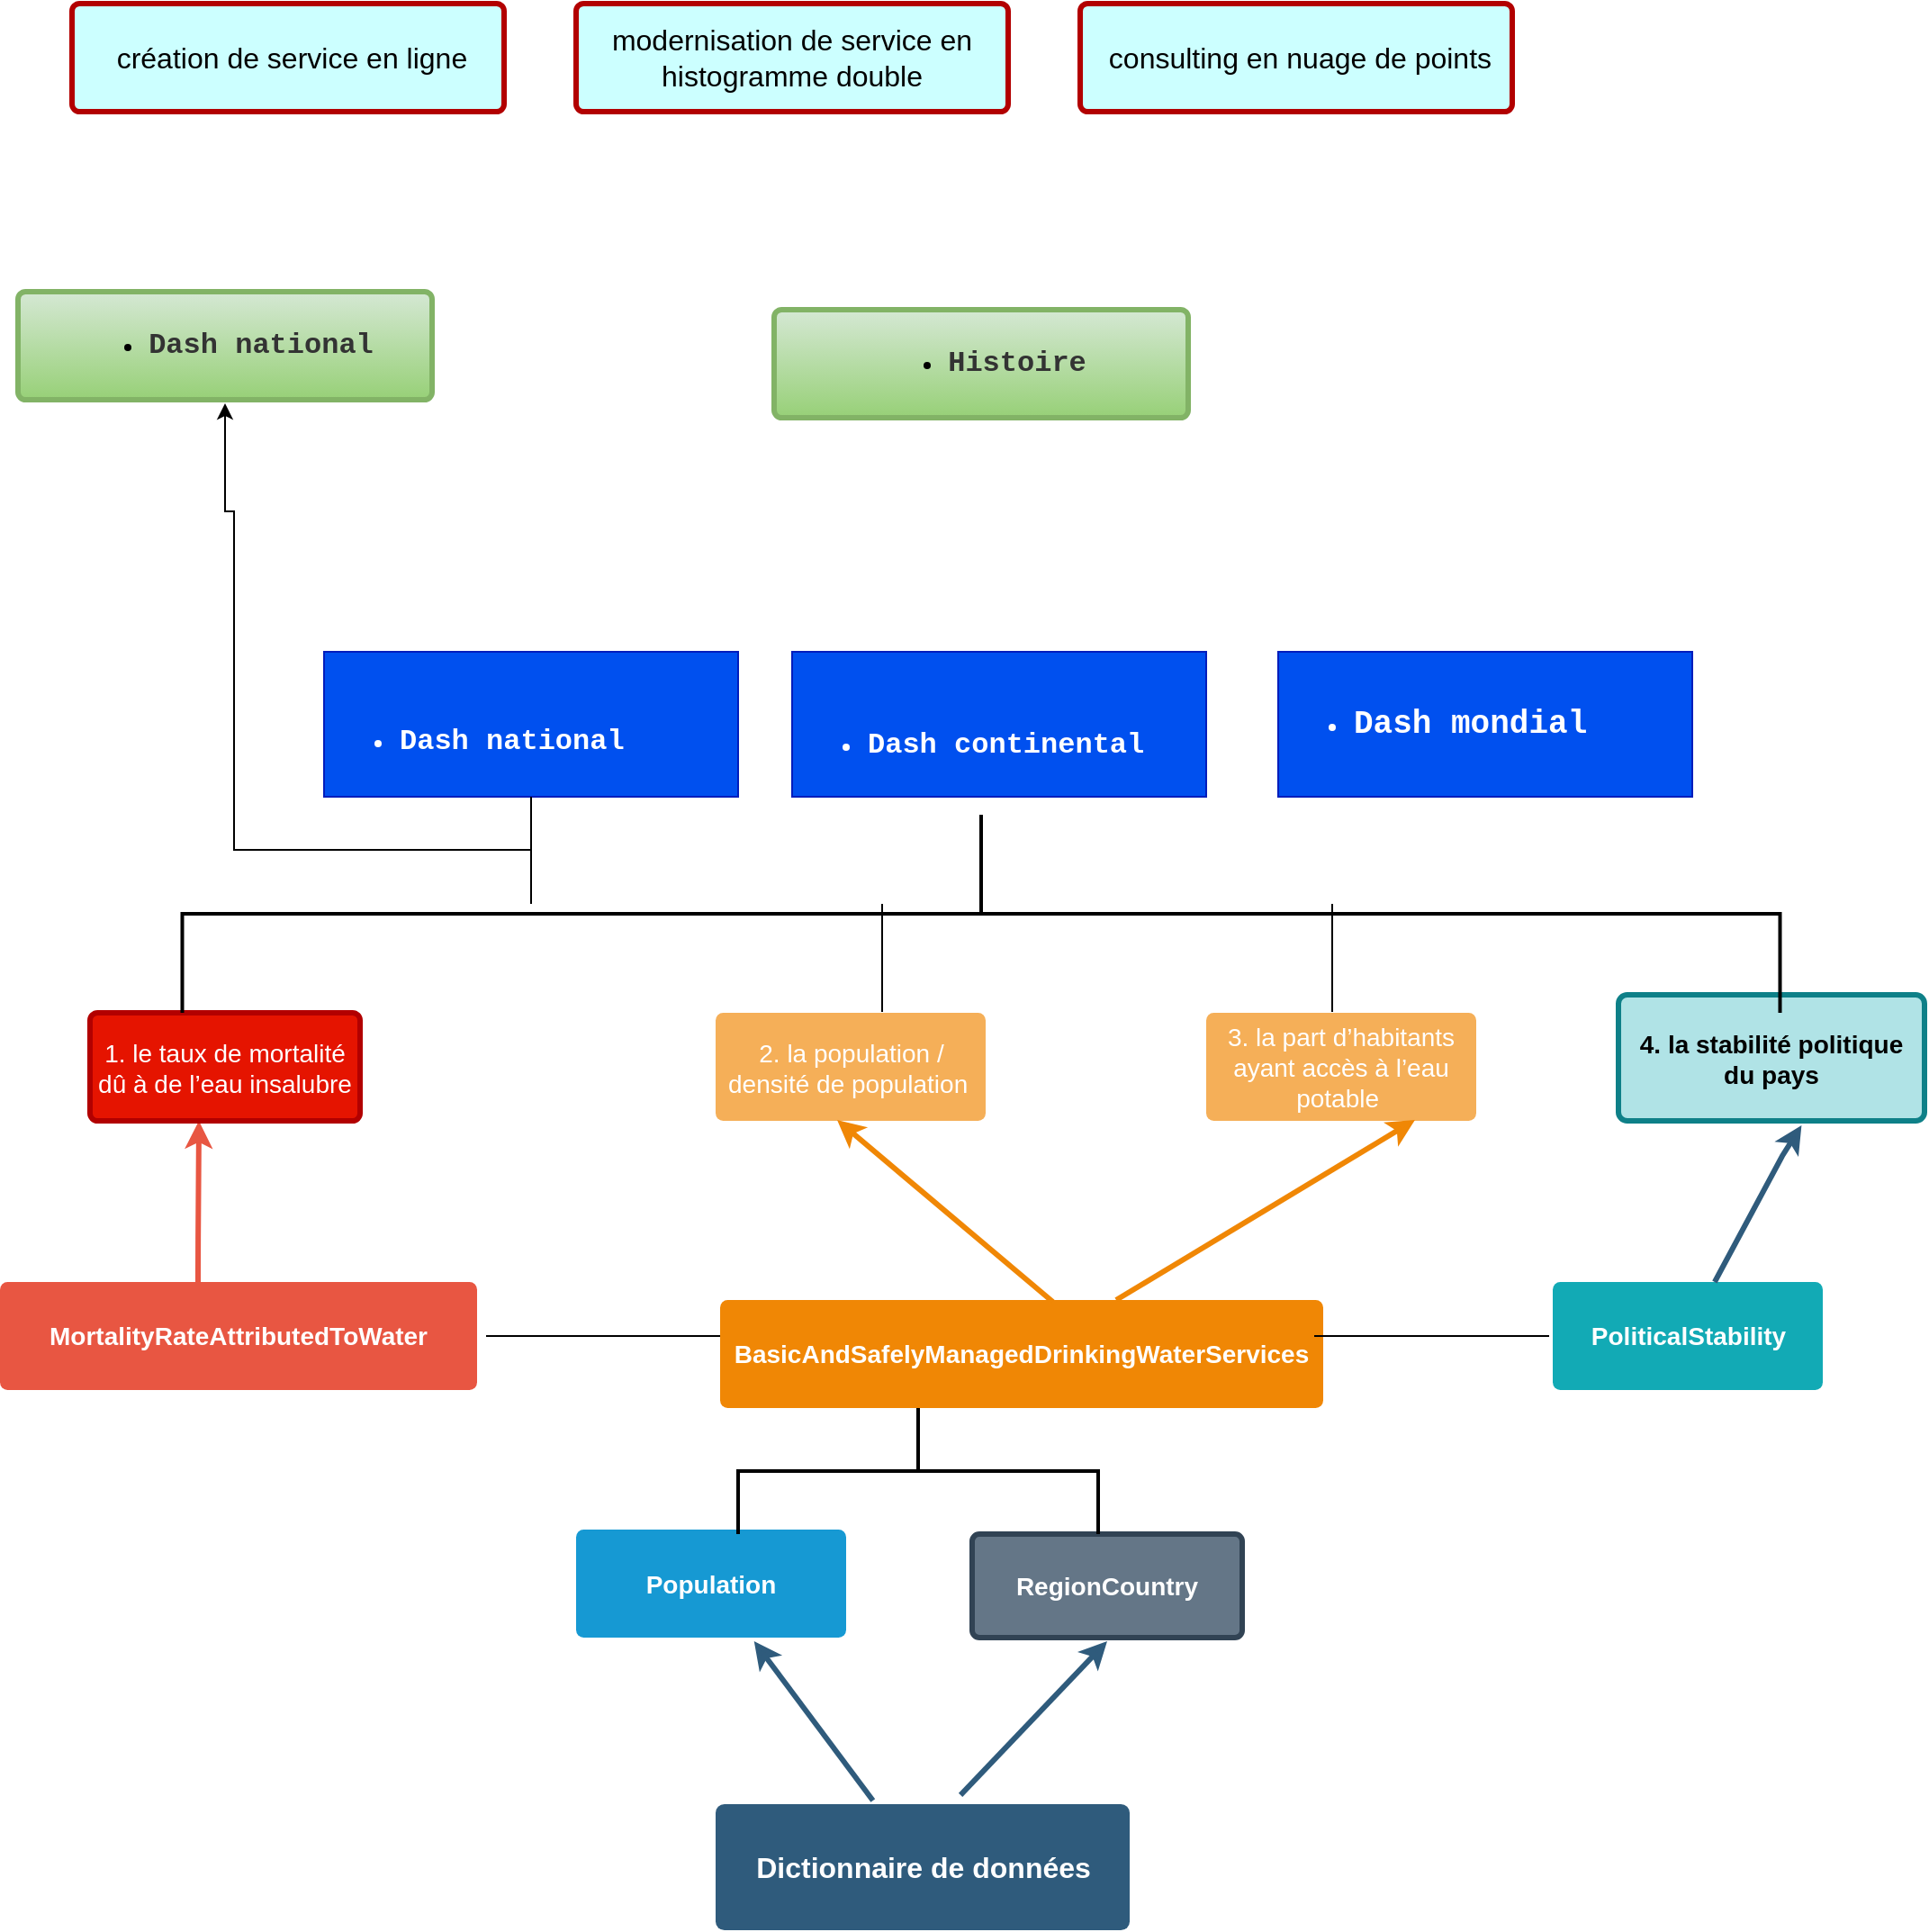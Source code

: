 <mxfile version="17.4.6" type="github">
  <diagram id="6a731a19-8d31-9384-78a2-239565b7b9f0" name="Page-1">
    <mxGraphModel dx="1576" dy="1683" grid="1" gridSize="10" guides="1" tooltips="1" connect="1" arrows="1" fold="1" page="1" pageScale="1" pageWidth="1169" pageHeight="827" background="none" math="0" shadow="0">
      <root>
        <mxCell id="0" />
        <mxCell id="1" parent="0" />
        <mxCell id="1747" value="" style="edgeStyle=none;rounded=0;jumpStyle=none;html=1;shadow=0;labelBackgroundColor=none;startArrow=none;startFill=0;endArrow=classic;endFill=1;jettySize=auto;orthogonalLoop=1;strokeColor=#2F5B7C;strokeWidth=3;fontFamily=Helvetica;fontSize=16;fontColor=#23445D;spacing=5;" parent="1" source="1749" target="1760" edge="1">
          <mxGeometry relative="1" as="geometry" />
        </mxCell>
        <mxCell id="1749" value="Dictionnaire de données" style="rounded=1;whiteSpace=wrap;html=1;shadow=0;labelBackgroundColor=none;strokeColor=none;strokeWidth=3;fillColor=#2F5B7C;fontFamily=Helvetica;fontSize=16;fontColor=#FFFFFF;align=center;fontStyle=1;spacing=5;arcSize=7;perimeterSpacing=2;" parent="1" vertex="1">
          <mxGeometry x="497.5" y="490" width="230" height="70" as="geometry" />
        </mxCell>
        <mxCell id="1750" value="" style="edgeStyle=none;rounded=1;jumpStyle=none;html=1;shadow=0;labelBackgroundColor=none;startArrow=none;startFill=0;jettySize=auto;orthogonalLoop=1;strokeColor=#E85642;strokeWidth=3;fontFamily=Helvetica;fontSize=14;fontColor=#FFFFFF;spacing=5;fontStyle=1;fillColor=#b0e3e6;" parent="1" edge="1">
          <mxGeometry relative="1" as="geometry">
            <mxPoint x="210" y="210" as="sourcePoint" />
            <mxPoint x="210.5" y="110.5" as="targetPoint" />
            <Array as="points">
              <mxPoint x="210" y="186" />
            </Array>
          </mxGeometry>
        </mxCell>
        <mxCell id="1753" value="MortalityRateAttributedToWater" style="rounded=1;whiteSpace=wrap;html=1;shadow=0;labelBackgroundColor=none;strokeColor=none;strokeWidth=3;fillColor=#e85642;fontFamily=Helvetica;fontSize=14;fontColor=#FFFFFF;align=center;spacing=5;fontStyle=1;arcSize=7;perimeterSpacing=2;" parent="1" vertex="1">
          <mxGeometry x="100" y="200" width="265" height="60" as="geometry" />
        </mxCell>
        <mxCell id="1760" value="Population" style="rounded=1;whiteSpace=wrap;html=1;shadow=0;labelBackgroundColor=none;strokeColor=none;strokeWidth=3;fillColor=#1699d3;fontFamily=Helvetica;fontSize=14;fontColor=#FFFFFF;align=center;spacing=5;fontStyle=1;arcSize=7;perimeterSpacing=2;" parent="1" vertex="1">
          <mxGeometry x="420" y="337.5" width="150" height="60" as="geometry" />
        </mxCell>
        <mxCell id="1764" value="BasicAndSafelyManagedDrinkingWaterServices" style="rounded=1;whiteSpace=wrap;html=1;shadow=0;labelBackgroundColor=none;strokeColor=none;strokeWidth=3;fillColor=#F08705;fontFamily=Helvetica;fontSize=14;fontColor=#FFFFFF;align=center;spacing=5;fontStyle=1;arcSize=7;perimeterSpacing=2;" parent="1" vertex="1">
          <mxGeometry x="500" y="210" width="335" height="60" as="geometry" />
        </mxCell>
        <mxCell id="1767" value="3. la part d’habitants ayant accès à l’eau potable&amp;nbsp;" style="rounded=1;whiteSpace=wrap;html=1;shadow=0;labelBackgroundColor=none;strokeColor=none;strokeWidth=3;fillColor=#f5af58;fontFamily=Helvetica;fontSize=14;fontColor=#FFFFFF;align=center;spacing=5;arcSize=7;perimeterSpacing=2;" parent="1" vertex="1">
          <mxGeometry x="770" y="50.5" width="150" height="60" as="geometry" />
        </mxCell>
        <mxCell id="1768" value="" style="edgeStyle=none;rounded=0;jumpStyle=none;html=1;shadow=0;labelBackgroundColor=none;startArrow=none;startFill=0;endArrow=classic;endFill=1;jettySize=auto;orthogonalLoop=1;strokeColor=#F08705;strokeWidth=3;fontFamily=Helvetica;fontSize=14;fontColor=#FFFFFF;spacing=5;" parent="1" edge="1">
          <mxGeometry relative="1" as="geometry">
            <mxPoint x="886" y="110" as="targetPoint" />
            <Array as="points" />
            <mxPoint x="720" y="210" as="sourcePoint" />
          </mxGeometry>
        </mxCell>
        <mxCell id="1771" value="PoliticalStability" style="rounded=1;whiteSpace=wrap;html=1;shadow=0;labelBackgroundColor=none;strokeColor=none;strokeWidth=3;fillColor=#12aab5;fontFamily=Helvetica;fontSize=14;fontColor=#FFFFFF;align=center;spacing=5;fontStyle=1;arcSize=7;perimeterSpacing=2;" parent="1" vertex="1">
          <mxGeometry x="962.5" y="200.0" width="150" height="60" as="geometry" />
        </mxCell>
        <mxCell id="s1B0IG4P6IQ7_TNpiz-R-1783" value="1. le taux de mortalité dû à de l’eau insalubre" style="rounded=1;whiteSpace=wrap;html=1;shadow=0;labelBackgroundColor=none;strokeColor=#B20000;strokeWidth=3;fillColor=#e51400;fontFamily=Helvetica;fontSize=14;fontColor=#ffffff;align=center;spacing=5;arcSize=7;perimeterSpacing=2;" parent="1" vertex="1">
          <mxGeometry x="150" y="50.5" width="150" height="60" as="geometry" />
        </mxCell>
        <mxCell id="s1B0IG4P6IQ7_TNpiz-R-1784" value="2. la population / densité de population&amp;nbsp;" style="rounded=1;whiteSpace=wrap;html=1;shadow=0;labelBackgroundColor=none;strokeColor=none;strokeWidth=3;fillColor=#f5af58;fontFamily=Helvetica;fontSize=14;fontColor=#FFFFFF;align=center;spacing=5;arcSize=7;perimeterSpacing=2;" parent="1" vertex="1">
          <mxGeometry x="497.5" y="50.5" width="150" height="60" as="geometry" />
        </mxCell>
        <mxCell id="s1B0IG4P6IQ7_TNpiz-R-1799" value="" style="edgeStyle=none;rounded=0;jumpStyle=none;html=1;shadow=0;labelBackgroundColor=none;startArrow=none;startFill=0;endArrow=classic;endFill=1;jettySize=auto;orthogonalLoop=1;strokeColor=#2F5B7C;strokeWidth=3;fontFamily=Helvetica;fontSize=16;fontColor=#23445D;spacing=5;exitX=0.597;exitY=0.031;exitDx=0;exitDy=0;exitPerimeter=0;entryX=0.596;entryY=1.007;entryDx=0;entryDy=0;entryPerimeter=0;" parent="1" source="1771" target="s1B0IG4P6IQ7_TNpiz-R-1800" edge="1">
          <mxGeometry relative="1" as="geometry">
            <mxPoint x="1090" y="187.75" as="sourcePoint" />
            <mxPoint x="1100" y="120" as="targetPoint" />
            <Array as="points">
              <mxPoint x="1090" y="130" />
            </Array>
          </mxGeometry>
        </mxCell>
        <mxCell id="s1B0IG4P6IQ7_TNpiz-R-1800" value="4. la stabilité politique du pays" style="rounded=1;whiteSpace=wrap;html=1;shadow=0;labelBackgroundColor=none;strokeColor=#0e8088;strokeWidth=3;fillColor=#b0e3e6;fontFamily=Helvetica;fontSize=14;align=center;spacing=5;fontStyle=1;arcSize=7;perimeterSpacing=2;" parent="1" vertex="1">
          <mxGeometry x="999" y="40.5" width="170" height="70" as="geometry" />
        </mxCell>
        <mxCell id="Hlo--RBdNbhpFJk_MbT_-1780" value="" style="edgeStyle=orthogonalEdgeStyle;rounded=0;orthogonalLoop=1;jettySize=auto;html=1;fontSize=18;entryX=0.5;entryY=1;entryDx=0;entryDy=0;" parent="1" source="Hlo--RBdNbhpFJk_MbT_-1773" target="Hlo--RBdNbhpFJk_MbT_-1781" edge="1">
          <mxGeometry relative="1" as="geometry">
            <mxPoint x="225" y="-170" as="targetPoint" />
            <Array as="points">
              <mxPoint x="395" y="-40" />
              <mxPoint x="230" y="-40" />
              <mxPoint x="230" y="-228" />
              <mxPoint x="225" y="-228" />
            </Array>
          </mxGeometry>
        </mxCell>
        <mxCell id="Hlo--RBdNbhpFJk_MbT_-1773" value="&lt;div&gt;&lt;font face=&quot;courier new&quot; size=&quot;3&quot;&gt;&lt;b&gt;&lt;br&gt;&lt;/b&gt;&lt;/font&gt;&lt;/div&gt;&lt;ul&gt;&lt;li&gt;&lt;span id=&quot;docs-internal-guid-a96f0c7e-7fff-f5a6-9407-e30a12a7a160&quot;&gt;&lt;span style=&quot;font-family: &amp;#34;courier new&amp;#34; ; background-color: transparent ; vertical-align: baseline&quot;&gt;&lt;font size=&quot;3&quot;&gt;&lt;b&gt;Dash national&lt;/b&gt;&lt;/font&gt;&lt;/span&gt;&lt;/span&gt;&lt;br&gt;&lt;/li&gt;&lt;/ul&gt;" style="text;strokeColor=#001DBC;fillColor=#0050ef;html=1;whiteSpace=wrap;verticalAlign=middle;overflow=hidden;fontColor=#ffffff;" parent="1" vertex="1">
          <mxGeometry x="280" y="-150" width="230" height="80.5" as="geometry" />
        </mxCell>
        <mxCell id="Hlo--RBdNbhpFJk_MbT_-1781" value="&lt;ul style=&quot;font-size: 12px ; text-align: left&quot;&gt;&lt;li&gt;&lt;span id=&quot;docs-internal-guid-a96f0c7e-7fff-f5a6-9407-e30a12a7a160&quot;&gt;&lt;span style=&quot;font-family: &amp;#34;courier new&amp;#34; ; background-color: transparent ; vertical-align: baseline&quot;&gt;&lt;font size=&quot;3&quot; color=&quot;#333333&quot;&gt;&lt;b&gt;Dash national&lt;/b&gt;&lt;/font&gt;&lt;/span&gt;&lt;/span&gt;&lt;/li&gt;&lt;/ul&gt;" style="rounded=1;whiteSpace=wrap;html=1;shadow=0;labelBackgroundColor=none;strokeWidth=3;fillColor=#d5e8d4;fontFamily=Helvetica;fontSize=14;align=center;spacing=5;arcSize=7;perimeterSpacing=2;gradientColor=#97d077;strokeColor=#82b366;" parent="1" vertex="1">
          <mxGeometry x="110" y="-350" width="230" height="60" as="geometry" />
        </mxCell>
        <mxCell id="Hlo--RBdNbhpFJk_MbT_-1784" value="&lt;span id=&quot;docs-internal-guid-3d5bd82d-7fff-8852-7b63-7e09260d47e0&quot;&gt;&lt;span style=&quot;font-size: 12pt ; font-family: &amp;#34;arial&amp;#34; ; color: rgb(0 , 0 , 0) ; background-color: transparent ; vertical-align: baseline&quot;&gt;&amp;nbsp;création de service en ligne&lt;/span&gt;&lt;/span&gt;" style="rounded=1;whiteSpace=wrap;html=1;shadow=0;labelBackgroundColor=none;strokeColor=#B20000;strokeWidth=3;fillColor=#CCFFFF;fontFamily=Helvetica;fontSize=14;fontColor=#ffffff;align=center;spacing=5;arcSize=7;perimeterSpacing=2;" parent="1" vertex="1">
          <mxGeometry x="140" y="-510" width="240" height="60" as="geometry" />
        </mxCell>
        <mxCell id="Hlo--RBdNbhpFJk_MbT_-1785" value="&lt;span id=&quot;docs-internal-guid-020c9f74-7fff-d90f-9446-faf1272e4d8f&quot;&gt;&lt;span style=&quot;font-size: 12pt ; font-family: &amp;#34;arial&amp;#34; ; color: rgb(0 , 0 , 0) ; background-color: transparent ; vertical-align: baseline&quot;&gt;modernisation de service en histogramme double&lt;/span&gt;&lt;/span&gt;" style="rounded=1;whiteSpace=wrap;html=1;shadow=0;labelBackgroundColor=none;strokeColor=#B20000;strokeWidth=3;fillColor=#CCFFFF;fontFamily=Helvetica;fontSize=14;fontColor=#ffffff;align=center;spacing=5;arcSize=7;perimeterSpacing=2;" parent="1" vertex="1">
          <mxGeometry x="420" y="-510" width="240" height="60" as="geometry" />
        </mxCell>
        <mxCell id="Hlo--RBdNbhpFJk_MbT_-1786" value="&lt;span id=&quot;docs-internal-guid-cfa36f9d-7fff-1aff-386a-914f43558358&quot;&gt;&lt;span style=&quot;font-size: 12pt ; font-family: &amp;#34;arial&amp;#34; ; color: rgb(0 , 0 , 0) ; background-color: transparent ; vertical-align: baseline&quot;&gt;&amp;nbsp;consulting en nuage de points&lt;/span&gt;&lt;/span&gt;" style="rounded=1;whiteSpace=wrap;html=1;shadow=0;labelBackgroundColor=none;strokeColor=#B20000;strokeWidth=3;fillColor=#CCFFFF;fontFamily=Helvetica;fontSize=14;fontColor=#ffffff;align=center;spacing=5;arcSize=7;perimeterSpacing=2;" parent="1" vertex="1">
          <mxGeometry x="700" y="-510" width="240" height="60" as="geometry" />
        </mxCell>
        <mxCell id="s1B0IG4P6IQ7_TNpiz-R-1782" value="RegionCountry" style="rounded=1;whiteSpace=wrap;html=1;shadow=0;labelBackgroundColor=none;strokeColor=#314354;strokeWidth=3;fillColor=#647687;fontFamily=Helvetica;fontSize=14;fontColor=#ffffff;align=center;spacing=5;fontStyle=1;arcSize=7;perimeterSpacing=2;" parent="1" vertex="1">
          <mxGeometry x="640" y="340" width="150" height="57.5" as="geometry" />
        </mxCell>
        <mxCell id="tlppF0AaefFUnjTAyxcJ-1772" value="&lt;div&gt;&lt;font face=&quot;courier new&quot;&gt;&lt;span style=&quot;font-size: 18px&quot;&gt;&lt;b&gt;&lt;br&gt;&lt;/b&gt;&lt;/span&gt;&lt;/font&gt;&lt;/div&gt;&lt;ul&gt;&lt;li&gt;&lt;font size=&quot;3&quot;&gt;&lt;b&gt;&lt;span id=&quot;docs-internal-guid-dc1c070a-7fff-9577-5b31-1ad5c942e404&quot;&gt;&lt;span style=&quot;font-family: &amp;#34;courier new&amp;#34; ; background-color: transparent ; vertical-align: baseline&quot;&gt;Dash continental&lt;/span&gt;&lt;/span&gt;&lt;/b&gt;&lt;/font&gt;&lt;/li&gt;&lt;/ul&gt;" style="text;strokeColor=#001DBC;fillColor=#0050ef;html=1;whiteSpace=wrap;verticalAlign=middle;overflow=hidden;fontColor=#ffffff;" parent="1" vertex="1">
          <mxGeometry x="540" y="-150" width="230" height="80.5" as="geometry" />
        </mxCell>
        <mxCell id="tlppF0AaefFUnjTAyxcJ-1773" value="&lt;ul&gt;&lt;li&gt;&lt;font style=&quot;font-size: 18px&quot;&gt;&lt;b&gt;&lt;span id=&quot;docs-internal-guid-63e0c139-7fff-4fa7-c3d6-cd8b07c6e42c&quot;&gt;&lt;span style=&quot;font-family: &amp;#34;courier new&amp;#34; ; background-color: transparent ; vertical-align: baseline&quot;&gt;Dash mondial&lt;/span&gt;&lt;/span&gt;&lt;/b&gt;&lt;/font&gt;&lt;/li&gt;&lt;/ul&gt;" style="text;strokeColor=#001DBC;fillColor=#0050ef;html=1;whiteSpace=wrap;verticalAlign=middle;overflow=hidden;fontColor=#ffffff;" parent="1" vertex="1">
          <mxGeometry x="810" y="-150" width="230" height="80.5" as="geometry" />
        </mxCell>
        <mxCell id="KmhUEUmwxPLAwFSa0cnE-1771" value="" style="edgeStyle=none;rounded=0;jumpStyle=none;html=1;shadow=0;labelBackgroundColor=none;startArrow=none;startFill=0;endArrow=classic;endFill=1;jettySize=auto;orthogonalLoop=1;strokeColor=#2F5B7C;strokeWidth=3;fontFamily=Helvetica;fontSize=16;fontColor=#23445D;spacing=5;exitX=0.59;exitY=-0.041;exitDx=0;exitDy=0;exitPerimeter=0;entryX=0.5;entryY=1;entryDx=0;entryDy=0;" parent="1" source="1749" target="s1B0IG4P6IQ7_TNpiz-R-1782" edge="1">
          <mxGeometry relative="1" as="geometry">
            <mxPoint x="780" y="671" as="sourcePoint" />
            <mxPoint x="688.75" y="395" as="targetPoint" />
          </mxGeometry>
        </mxCell>
        <mxCell id="Hlo--RBdNbhpFJk_MbT_-1788" value="" style="strokeWidth=2;html=1;shape=mxgraph.flowchart.annotation_2;align=left;labelPosition=right;pointerEvents=1;labelBackgroundColor=#9999FF;fontSize=18;fontColor=#333333;fillColor=#CCFFFF;direction=south;" parent="1" vertex="1">
          <mxGeometry x="201.25" y="-59.5" width="887.5" height="110" as="geometry" />
        </mxCell>
        <mxCell id="KmhUEUmwxPLAwFSa0cnE-1775" value="" style="strokeWidth=2;html=1;shape=mxgraph.flowchart.annotation_2;align=left;labelPosition=right;pointerEvents=1;labelBackgroundColor=#9999FF;fontSize=18;fontColor=#333333;fillColor=#CCFFFF;direction=south;" parent="1" vertex="1">
          <mxGeometry x="510" y="270" width="200" height="70" as="geometry" />
        </mxCell>
        <mxCell id="KmhUEUmwxPLAwFSa0cnE-1778" value="" style="edgeStyle=none;rounded=0;jumpStyle=none;html=1;shadow=0;labelBackgroundColor=none;startArrow=none;startFill=0;endArrow=classic;endFill=1;jettySize=auto;orthogonalLoop=1;strokeColor=#F08705;strokeWidth=3;fontFamily=Helvetica;fontSize=14;fontColor=#FFFFFF;spacing=5;exitX=0.551;exitY=0.047;exitDx=0;exitDy=0;exitPerimeter=0;" parent="1" source="1764" edge="1">
          <mxGeometry relative="1" as="geometry">
            <mxPoint x="565" y="110" as="targetPoint" />
            <Array as="points" />
            <mxPoint x="675" y="190" as="sourcePoint" />
          </mxGeometry>
        </mxCell>
        <mxCell id="KmhUEUmwxPLAwFSa0cnE-1779" value="" style="endArrow=none;html=1;rounded=0;" parent="1" edge="1">
          <mxGeometry width="50" height="50" relative="1" as="geometry">
            <mxPoint x="370" y="230" as="sourcePoint" />
            <mxPoint x="500" y="230" as="targetPoint" />
          </mxGeometry>
        </mxCell>
        <mxCell id="KmhUEUmwxPLAwFSa0cnE-1782" value="" style="endArrow=none;html=1;rounded=0;entryX=0;entryY=0.5;entryDx=0;entryDy=0;" parent="1" target="1771" edge="1">
          <mxGeometry width="50" height="50" relative="1" as="geometry">
            <mxPoint x="830" y="230" as="sourcePoint" />
            <mxPoint x="920" y="220" as="targetPoint" />
            <Array as="points">
              <mxPoint x="900" y="230" />
            </Array>
          </mxGeometry>
        </mxCell>
        <mxCell id="KmhUEUmwxPLAwFSa0cnE-1784" value="&lt;ul style=&quot;font-size: 12px ; text-align: left&quot;&gt;&lt;li&gt;&lt;span id=&quot;docs-internal-guid-a96f0c7e-7fff-f5a6-9407-e30a12a7a160&quot;&gt;&lt;span style=&quot;font-family: &amp;#34;courier new&amp;#34; ; background-color: transparent ; vertical-align: baseline&quot;&gt;&lt;font size=&quot;3&quot; color=&quot;#333333&quot;&gt;&lt;b&gt;Histoire&lt;/b&gt;&lt;/font&gt;&lt;/span&gt;&lt;/span&gt;&lt;/li&gt;&lt;/ul&gt;" style="rounded=1;whiteSpace=wrap;html=1;shadow=0;labelBackgroundColor=none;strokeWidth=3;fillColor=#d5e8d4;fontFamily=Helvetica;fontSize=14;align=center;spacing=5;arcSize=7;perimeterSpacing=2;gradientColor=#97d077;strokeColor=#82b366;" parent="1" vertex="1">
          <mxGeometry x="530" y="-340" width="230" height="60" as="geometry" />
        </mxCell>
        <mxCell id="Zvg1E41ARxxcF3WMhhbB-1772" value="" style="endArrow=none;html=1;rounded=0;" edge="1" parent="1" target="Hlo--RBdNbhpFJk_MbT_-1773">
          <mxGeometry width="50" height="50" relative="1" as="geometry">
            <mxPoint x="395" y="-10" as="sourcePoint" />
            <mxPoint x="430" y="-10" as="targetPoint" />
          </mxGeometry>
        </mxCell>
        <mxCell id="Zvg1E41ARxxcF3WMhhbB-1777" value="" style="endArrow=none;html=1;rounded=0;" edge="1" parent="1">
          <mxGeometry width="50" height="50" relative="1" as="geometry">
            <mxPoint x="590" y="50" as="sourcePoint" />
            <mxPoint x="590" y="-10" as="targetPoint" />
          </mxGeometry>
        </mxCell>
        <mxCell id="Zvg1E41ARxxcF3WMhhbB-1779" value="" style="endArrow=none;html=1;rounded=0;" edge="1" parent="1">
          <mxGeometry width="50" height="50" relative="1" as="geometry">
            <mxPoint x="840" y="50" as="sourcePoint" />
            <mxPoint x="840" y="-10" as="targetPoint" />
          </mxGeometry>
        </mxCell>
      </root>
    </mxGraphModel>
  </diagram>
</mxfile>
